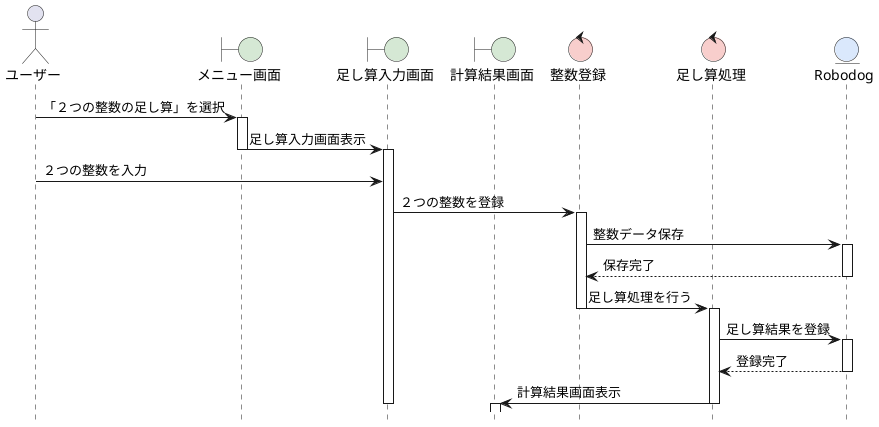 @startuml RoboDog-２つの整数の足し算シーケンス図
hide footbox
skinparam boundaryBackgroundColor #D5E8D4
skinparam controlBackgroundColor  #F8CECC
skinparam entityBackgroundColor   #DAE8FC

actor ユーザー as User
boundary メニュー画面 as Menu
boundary 足し算入力画面 as AdditionInputScreen
boundary 計算結果画面 as ResultScreen
control 整数登録 as IntegerRegister
control 足し算処理 as AdditionProcess
entity Robodog as Robodog

User -> Menu: 「２つの整数の足し算」を選択
activate Menu

Menu -> AdditionInputScreen: 足し算入力画面表示
deactivate Menu
activate AdditionInputScreen

User -> AdditionInputScreen: ２つの整数を入力

AdditionInputScreen -> IntegerRegister: ２つの整数を登録
activate IntegerRegister
IntegerRegister -> Robodog: 整数データ保存
activate Robodog
Robodog --> IntegerRegister: 保存完了
deactivate Robodog

IntegerRegister -> AdditionProcess: 足し算処理を行う
deactivate IntegerRegister
activate AdditionProcess
AdditionProcess -> Robodog: 足し算結果を登録
activate Robodog
Robodog --> AdditionProcess: 登録完了
deactivate Robodog

AdditionProcess -> ResultScreen: 計算結果画面表示
deactivate AdditionProcess
deactivate AdditionInputScreen
activate ResultScreen

@enduml